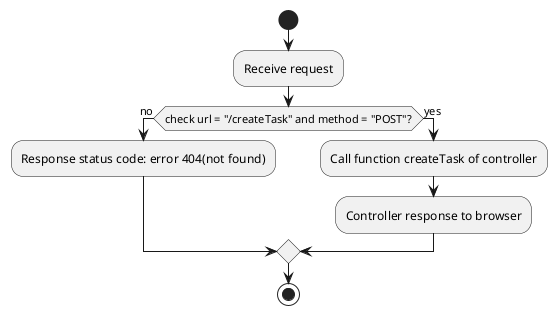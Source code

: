 @startuml diagram router createTask 
start
:Receive request; 
if (check url = "/createTask" and method = "POST"?) then (no)
    :Response status code: error 404(not found);
else (yes)
    :Call function createTask of controller;
    :Controller response to browser;
endif
stop
@enduml